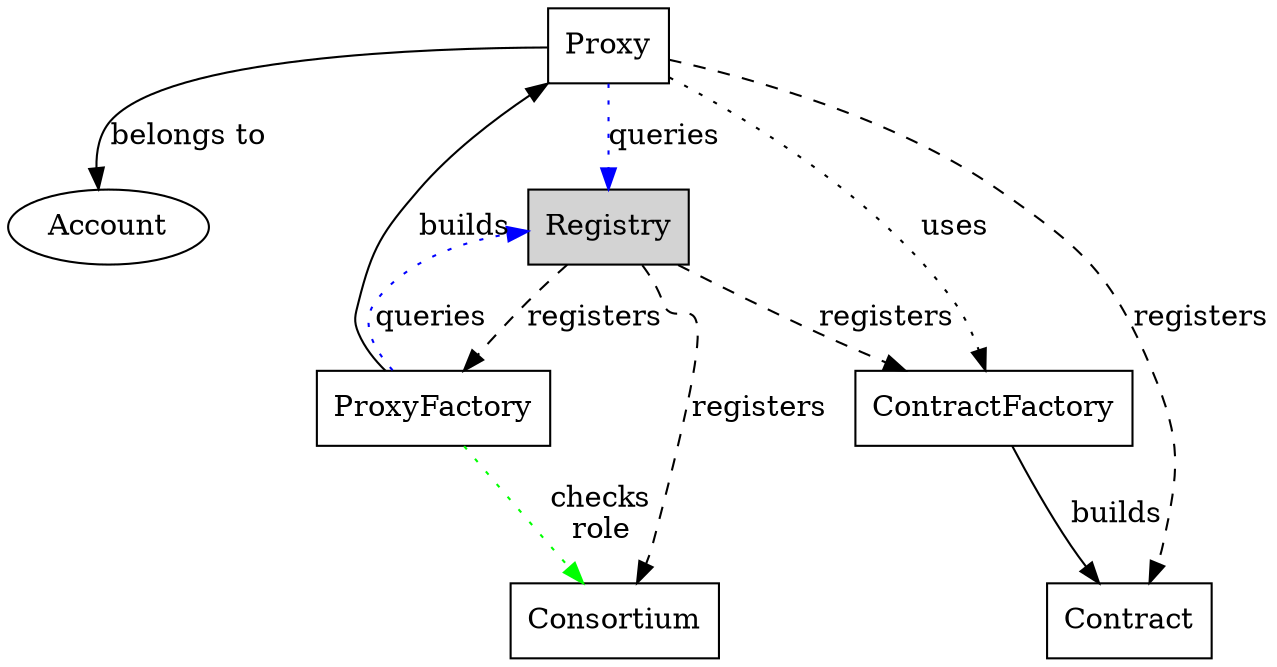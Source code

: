 digraph Contracts {
    Account;
    node [shape = box];
    Registry [style=filled];
    Registry -> { ContractFactory; ProxyFactory; Consortium } [style=dashed, label="registers"]
    ContractFactory -> Contract [label="builds"];
    ProxyFactory -> Consortium [style=dotted, label="checks\nrole", color=green];
    ProxyFactory -> Registry [style=dotted, label="queries", color=blue];
    ProxyFactory -> Proxy [label="builds"];
    Proxy -> Registry [style=dotted; label="queries", color=blue];
    Proxy -> ContractFactory [style=dotted, label="uses"];
    Proxy -> Contract [style=dashed, label="registers"];
    Proxy -> Account [label="belongs to"];
}